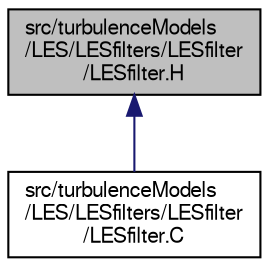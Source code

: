 digraph "src/turbulenceModels/LES/LESfilters/LESfilter/LESfilter.H"
{
  bgcolor="transparent";
  edge [fontname="FreeSans",fontsize="10",labelfontname="FreeSans",labelfontsize="10"];
  node [fontname="FreeSans",fontsize="10",shape=record];
  Node300 [label="src/turbulenceModels\l/LES/LESfilters/LESfilter\l/LESfilter.H",height=0.2,width=0.4,color="black", fillcolor="grey75", style="filled", fontcolor="black"];
  Node300 -> Node301 [dir="back",color="midnightblue",fontsize="10",style="solid",fontname="FreeSans"];
  Node301 [label="src/turbulenceModels\l/LES/LESfilters/LESfilter\l/LESfilter.C",height=0.2,width=0.4,color="black",URL="$a40544.html"];
}
